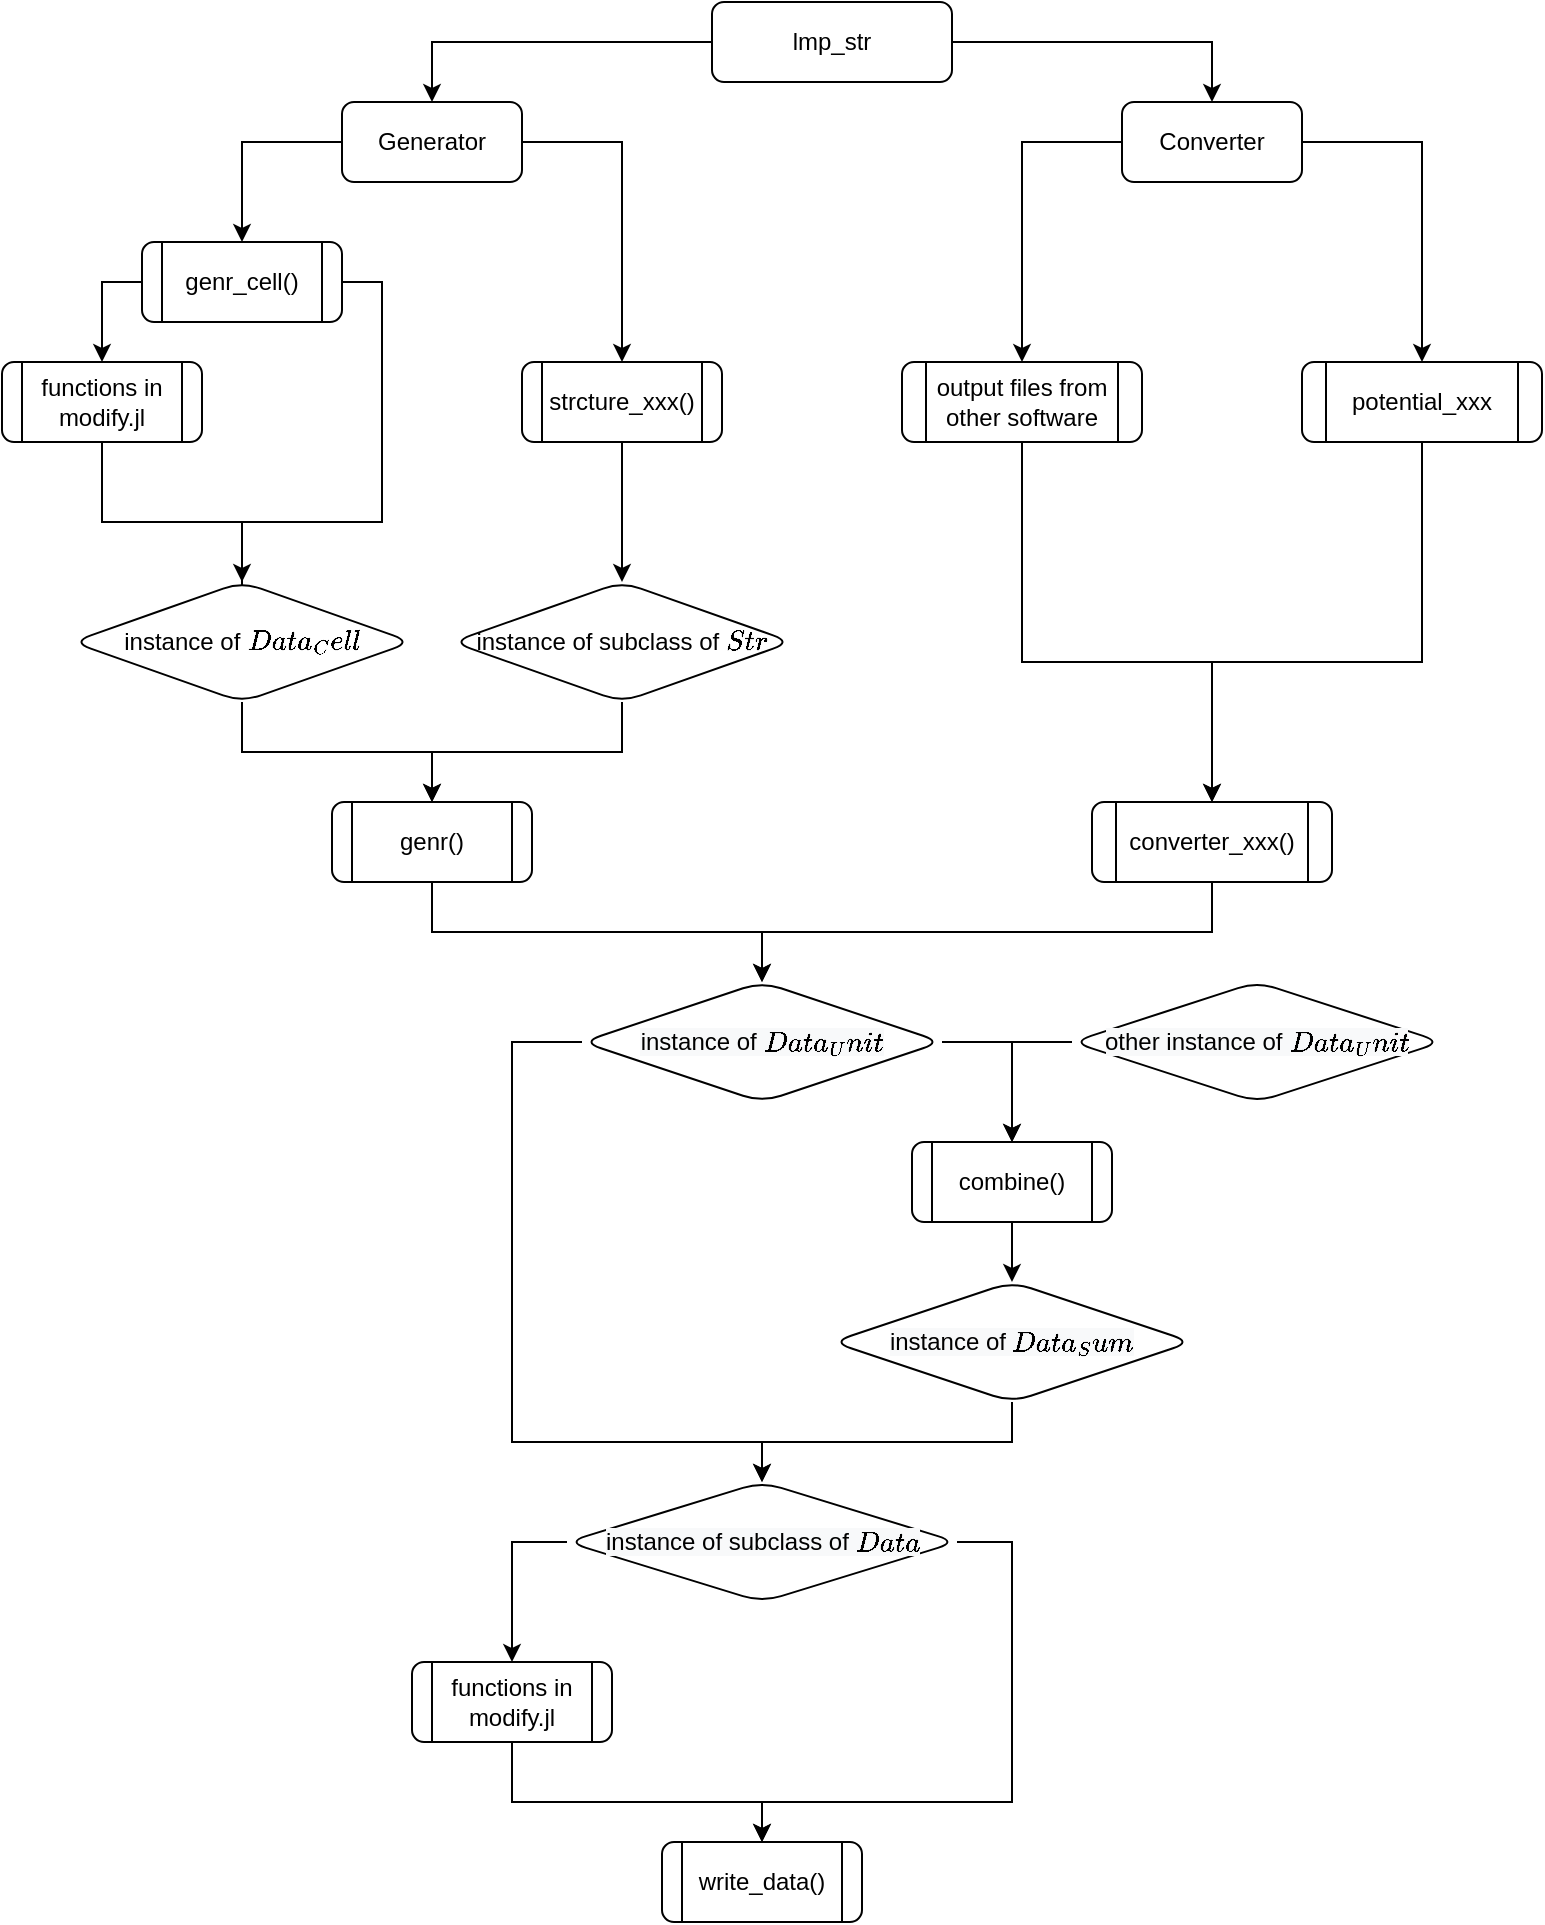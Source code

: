 <mxfile version="13.7.9" type="device"><diagram id="C5RBs43oDa-KdzZeNtuy" name="Page-1"><mxGraphModel dx="1106" dy="1003" grid="1" gridSize="10" guides="1" tooltips="1" connect="1" arrows="1" fold="1" page="1" pageScale="1" pageWidth="827" pageHeight="1169" math="0" shadow="0"><root><mxCell id="WIyWlLk6GJQsqaUBKTNV-0"/><mxCell id="WIyWlLk6GJQsqaUBKTNV-1" parent="WIyWlLk6GJQsqaUBKTNV-0"/><mxCell id="MdDMg5oCE5Io_1hxdG7t-3" style="edgeStyle=orthogonalEdgeStyle;rounded=0;orthogonalLoop=1;jettySize=auto;html=1;exitX=0;exitY=0.5;exitDx=0;exitDy=0;entryX=0.5;entryY=0;entryDx=0;entryDy=0;shadow=0;" parent="WIyWlLk6GJQsqaUBKTNV-1" source="WIyWlLk6GJQsqaUBKTNV-3" target="MdDMg5oCE5Io_1hxdG7t-15" edge="1"><mxGeometry relative="1" as="geometry"><mxPoint x="160" y="180" as="targetPoint"/></mxGeometry></mxCell><mxCell id="MdDMg5oCE5Io_1hxdG7t-29" style="edgeStyle=orthogonalEdgeStyle;rounded=0;orthogonalLoop=1;jettySize=auto;html=1;exitX=1;exitY=0.5;exitDx=0;exitDy=0;entryX=0.5;entryY=0;entryDx=0;entryDy=0;shadow=0;" parent="WIyWlLk6GJQsqaUBKTNV-1" source="WIyWlLk6GJQsqaUBKTNV-3" target="MdDMg5oCE5Io_1hxdG7t-28" edge="1"><mxGeometry relative="1" as="geometry"/></mxCell><mxCell id="WIyWlLk6GJQsqaUBKTNV-3" value="lmp_str" style="rounded=1;whiteSpace=wrap;html=1;fontSize=12;glass=0;strokeWidth=1;shadow=0;sketch=0;" parent="WIyWlLk6GJQsqaUBKTNV-1" vertex="1"><mxGeometry x="395" y="70" width="120" height="40" as="geometry"/></mxCell><mxCell id="MdDMg5oCE5Io_1hxdG7t-1" value="write_data()" style="shape=process;whiteSpace=wrap;html=1;backgroundOutline=1;shadow=0;rounded=1;" parent="WIyWlLk6GJQsqaUBKTNV-1" vertex="1"><mxGeometry x="370" y="990" width="100" height="40" as="geometry"/></mxCell><mxCell id="MdDMg5oCE5Io_1hxdG7t-18" style="edgeStyle=orthogonalEdgeStyle;rounded=0;orthogonalLoop=1;jettySize=auto;html=1;exitX=0;exitY=0.5;exitDx=0;exitDy=0;entryX=0.5;entryY=0;entryDx=0;entryDy=0;shadow=0;" parent="WIyWlLk6GJQsqaUBKTNV-1" source="MdDMg5oCE5Io_1hxdG7t-2" target="MdDMg5oCE5Io_1hxdG7t-7" edge="1"><mxGeometry relative="1" as="geometry"/></mxCell><mxCell id="MdDMg5oCE5Io_1hxdG7t-19" style="edgeStyle=orthogonalEdgeStyle;rounded=0;orthogonalLoop=1;jettySize=auto;html=1;exitX=1;exitY=0.5;exitDx=0;exitDy=0;entryX=0.5;entryY=0;entryDx=0;entryDy=0;shadow=0;" parent="WIyWlLk6GJQsqaUBKTNV-1" source="MdDMg5oCE5Io_1hxdG7t-2" target="MdDMg5oCE5Io_1hxdG7t-21" edge="1"><mxGeometry relative="1" as="geometry"><mxPoint x="230" y="360" as="targetPoint"/><Array as="points"><mxPoint x="230" y="210"/><mxPoint x="230" y="330"/><mxPoint x="160" y="330"/></Array></mxGeometry></mxCell><mxCell id="MdDMg5oCE5Io_1hxdG7t-2" value="genr_cell()" style="shape=process;whiteSpace=wrap;html=1;backgroundOutline=1;shadow=0;rounded=1;" parent="WIyWlLk6GJQsqaUBKTNV-1" vertex="1"><mxGeometry x="110" y="190" width="100" height="40" as="geometry"/></mxCell><mxCell id="MdDMg5oCE5Io_1hxdG7t-24" style="edgeStyle=orthogonalEdgeStyle;rounded=0;orthogonalLoop=1;jettySize=auto;html=1;exitX=0.5;exitY=1;exitDx=0;exitDy=0;entryX=0.5;entryY=0;entryDx=0;entryDy=0;shadow=0;" parent="WIyWlLk6GJQsqaUBKTNV-1" source="MdDMg5oCE5Io_1hxdG7t-4" target="MdDMg5oCE5Io_1hxdG7t-23" edge="1"><mxGeometry relative="1" as="geometry"/></mxCell><mxCell id="MdDMg5oCE5Io_1hxdG7t-4" value="strcture_xxx()" style="shape=process;whiteSpace=wrap;html=1;backgroundOutline=1;shadow=0;rounded=1;" parent="WIyWlLk6GJQsqaUBKTNV-1" vertex="1"><mxGeometry x="300" y="250" width="100" height="40" as="geometry"/></mxCell><mxCell id="MdDMg5oCE5Io_1hxdG7t-22" style="edgeStyle=orthogonalEdgeStyle;rounded=0;orthogonalLoop=1;jettySize=auto;html=1;exitX=0.5;exitY=1;exitDx=0;exitDy=0;shadow=0;" parent="WIyWlLk6GJQsqaUBKTNV-1" source="MdDMg5oCE5Io_1hxdG7t-7" edge="1"><mxGeometry relative="1" as="geometry"><mxPoint x="160" y="390" as="targetPoint"/><Array as="points"><mxPoint x="90" y="330"/><mxPoint x="160" y="330"/></Array></mxGeometry></mxCell><mxCell id="MdDMg5oCE5Io_1hxdG7t-7" value="functions in modify.jl" style="shape=process;whiteSpace=wrap;html=1;backgroundOutline=1;shadow=0;rounded=1;" parent="WIyWlLk6GJQsqaUBKTNV-1" vertex="1"><mxGeometry x="40" y="250" width="100" height="40" as="geometry"/></mxCell><mxCell id="MdDMg5oCE5Io_1hxdG7t-47" style="edgeStyle=orthogonalEdgeStyle;rounded=0;orthogonalLoop=1;jettySize=auto;html=1;exitX=1;exitY=0.5;exitDx=0;exitDy=0;entryX=0.5;entryY=0;entryDx=0;entryDy=0;shadow=0;" parent="WIyWlLk6GJQsqaUBKTNV-1" source="MdDMg5oCE5Io_1hxdG7t-13" target="MdDMg5oCE5Io_1hxdG7t-46" edge="1"><mxGeometry relative="1" as="geometry"/></mxCell><mxCell id="MdDMg5oCE5Io_1hxdG7t-52" style="edgeStyle=orthogonalEdgeStyle;rounded=0;orthogonalLoop=1;jettySize=auto;html=1;exitX=0;exitY=0.5;exitDx=0;exitDy=0;shadow=0;" parent="WIyWlLk6GJQsqaUBKTNV-1" source="MdDMg5oCE5Io_1hxdG7t-13" target="MdDMg5oCE5Io_1hxdG7t-51" edge="1"><mxGeometry relative="1" as="geometry"><Array as="points"><mxPoint x="295" y="590"/><mxPoint x="295" y="790"/><mxPoint x="420" y="790"/></Array></mxGeometry></mxCell><mxCell id="MdDMg5oCE5Io_1hxdG7t-13" value="&lt;span style=&quot;color: rgb(0 , 0 , 0) ; font-family: &amp;#34;helvetica&amp;#34; ; font-size: 12px ; font-style: normal ; font-weight: 400 ; letter-spacing: normal ; text-align: center ; text-indent: 0px ; text-transform: none ; word-spacing: 0px ; background-color: rgb(248 , 249 , 250) ; display: inline ; float: none&quot;&gt;instance of `Data_Unit`&lt;/span&gt;" style="rhombus;whiteSpace=wrap;html=1;rounded=1;sketch=0;shadow=0;" parent="WIyWlLk6GJQsqaUBKTNV-1" vertex="1"><mxGeometry x="330" y="560" width="180" height="60" as="geometry"/></mxCell><mxCell id="MdDMg5oCE5Io_1hxdG7t-16" style="edgeStyle=orthogonalEdgeStyle;rounded=0;orthogonalLoop=1;jettySize=auto;html=1;exitX=0;exitY=0.5;exitDx=0;exitDy=0;entryX=0.5;entryY=0;entryDx=0;entryDy=0;shadow=0;" parent="WIyWlLk6GJQsqaUBKTNV-1" source="MdDMg5oCE5Io_1hxdG7t-15" target="MdDMg5oCE5Io_1hxdG7t-2" edge="1"><mxGeometry relative="1" as="geometry"/></mxCell><mxCell id="MdDMg5oCE5Io_1hxdG7t-17" style="edgeStyle=orthogonalEdgeStyle;rounded=0;orthogonalLoop=1;jettySize=auto;html=1;exitX=1;exitY=0.5;exitDx=0;exitDy=0;entryX=0.5;entryY=0;entryDx=0;entryDy=0;shadow=0;" parent="WIyWlLk6GJQsqaUBKTNV-1" source="MdDMg5oCE5Io_1hxdG7t-15" target="MdDMg5oCE5Io_1hxdG7t-4" edge="1"><mxGeometry relative="1" as="geometry"/></mxCell><mxCell id="MdDMg5oCE5Io_1hxdG7t-15" value="Generator" style="rounded=1;whiteSpace=wrap;html=1;sketch=0;shadow=0;" parent="WIyWlLk6GJQsqaUBKTNV-1" vertex="1"><mxGeometry x="210" y="120" width="90" height="40" as="geometry"/></mxCell><mxCell id="MdDMg5oCE5Io_1hxdG7t-26" style="edgeStyle=orthogonalEdgeStyle;rounded=0;orthogonalLoop=1;jettySize=auto;html=1;exitX=0.5;exitY=1;exitDx=0;exitDy=0;entryX=0.5;entryY=0;entryDx=0;entryDy=0;shadow=0;" parent="WIyWlLk6GJQsqaUBKTNV-1" source="MdDMg5oCE5Io_1hxdG7t-21" target="MdDMg5oCE5Io_1hxdG7t-25" edge="1"><mxGeometry relative="1" as="geometry"/></mxCell><mxCell id="MdDMg5oCE5Io_1hxdG7t-21" value="instance of `Data_Cell`" style="rhombus;whiteSpace=wrap;html=1;rounded=1;sketch=0;shadow=0;" parent="WIyWlLk6GJQsqaUBKTNV-1" vertex="1"><mxGeometry x="75" y="360" width="170" height="60" as="geometry"/></mxCell><mxCell id="MdDMg5oCE5Io_1hxdG7t-27" style="edgeStyle=orthogonalEdgeStyle;rounded=0;orthogonalLoop=1;jettySize=auto;html=1;exitX=0.5;exitY=1;exitDx=0;exitDy=0;shadow=0;" parent="WIyWlLk6GJQsqaUBKTNV-1" source="MdDMg5oCE5Io_1hxdG7t-23" target="MdDMg5oCE5Io_1hxdG7t-25" edge="1"><mxGeometry relative="1" as="geometry"/></mxCell><mxCell id="MdDMg5oCE5Io_1hxdG7t-23" value="instance of subclass of `Str`" style="rhombus;whiteSpace=wrap;html=1;rounded=1;sketch=0;shadow=0;" parent="WIyWlLk6GJQsqaUBKTNV-1" vertex="1"><mxGeometry x="265" y="360" width="170" height="60" as="geometry"/></mxCell><mxCell id="MdDMg5oCE5Io_1hxdG7t-35" style="edgeStyle=orthogonalEdgeStyle;rounded=0;orthogonalLoop=1;jettySize=auto;html=1;exitX=0.5;exitY=1;exitDx=0;exitDy=0;shadow=0;" parent="WIyWlLk6GJQsqaUBKTNV-1" source="MdDMg5oCE5Io_1hxdG7t-25" target="MdDMg5oCE5Io_1hxdG7t-13" edge="1"><mxGeometry relative="1" as="geometry"/></mxCell><mxCell id="MdDMg5oCE5Io_1hxdG7t-25" value="genr()" style="shape=process;whiteSpace=wrap;html=1;backgroundOutline=1;rounded=1;sketch=0;shadow=0;" parent="WIyWlLk6GJQsqaUBKTNV-1" vertex="1"><mxGeometry x="205" y="470" width="100" height="40" as="geometry"/></mxCell><mxCell id="MdDMg5oCE5Io_1hxdG7t-38" style="edgeStyle=orthogonalEdgeStyle;rounded=0;orthogonalLoop=1;jettySize=auto;html=1;exitX=0;exitY=0.5;exitDx=0;exitDy=0;entryX=0.5;entryY=0;entryDx=0;entryDy=0;shadow=0;" parent="WIyWlLk6GJQsqaUBKTNV-1" source="MdDMg5oCE5Io_1hxdG7t-28" target="MdDMg5oCE5Io_1hxdG7t-36" edge="1"><mxGeometry relative="1" as="geometry"/></mxCell><mxCell id="MdDMg5oCE5Io_1hxdG7t-39" style="edgeStyle=orthogonalEdgeStyle;rounded=0;orthogonalLoop=1;jettySize=auto;html=1;exitX=1;exitY=0.5;exitDx=0;exitDy=0;shadow=0;" parent="WIyWlLk6GJQsqaUBKTNV-1" source="MdDMg5oCE5Io_1hxdG7t-28" target="MdDMg5oCE5Io_1hxdG7t-37" edge="1"><mxGeometry relative="1" as="geometry"/></mxCell><mxCell id="MdDMg5oCE5Io_1hxdG7t-28" value="Converter" style="rounded=1;whiteSpace=wrap;html=1;sketch=0;shadow=0;" parent="WIyWlLk6GJQsqaUBKTNV-1" vertex="1"><mxGeometry x="600" y="120" width="90" height="40" as="geometry"/></mxCell><mxCell id="MdDMg5oCE5Io_1hxdG7t-57" style="edgeStyle=orthogonalEdgeStyle;rounded=0;orthogonalLoop=1;jettySize=auto;html=1;exitX=0.5;exitY=1;exitDx=0;exitDy=0;shadow=0;" parent="WIyWlLk6GJQsqaUBKTNV-1" source="MdDMg5oCE5Io_1hxdG7t-30" target="MdDMg5oCE5Io_1hxdG7t-1" edge="1"><mxGeometry relative="1" as="geometry"><Array as="points"><mxPoint x="295" y="970"/><mxPoint x="420" y="970"/></Array></mxGeometry></mxCell><mxCell id="MdDMg5oCE5Io_1hxdG7t-30" value="functions in modify.jl" style="shape=process;whiteSpace=wrap;html=1;backgroundOutline=1;rounded=1;sketch=0;gradientColor=none;shadow=0;" parent="WIyWlLk6GJQsqaUBKTNV-1" vertex="1"><mxGeometry x="245" y="900" width="100" height="40" as="geometry"/></mxCell><mxCell id="MdDMg5oCE5Io_1hxdG7t-42" style="edgeStyle=orthogonalEdgeStyle;rounded=0;orthogonalLoop=1;jettySize=auto;html=1;exitX=0.5;exitY=1;exitDx=0;exitDy=0;entryX=0.5;entryY=0;entryDx=0;entryDy=0;shadow=0;" parent="WIyWlLk6GJQsqaUBKTNV-1" source="MdDMg5oCE5Io_1hxdG7t-36" target="MdDMg5oCE5Io_1hxdG7t-41" edge="1"><mxGeometry relative="1" as="geometry"><Array as="points"><mxPoint x="550" y="400"/><mxPoint x="645" y="400"/></Array></mxGeometry></mxCell><mxCell id="MdDMg5oCE5Io_1hxdG7t-36" value="output files from other software" style="shape=process;whiteSpace=wrap;html=1;backgroundOutline=1;rounded=1;sketch=0;gradientColor=none;shadow=0;" parent="WIyWlLk6GJQsqaUBKTNV-1" vertex="1"><mxGeometry x="490" y="250" width="120" height="40" as="geometry"/></mxCell><mxCell id="MdDMg5oCE5Io_1hxdG7t-43" style="edgeStyle=orthogonalEdgeStyle;rounded=0;orthogonalLoop=1;jettySize=auto;html=1;exitX=0.5;exitY=1;exitDx=0;exitDy=0;shadow=0;" parent="WIyWlLk6GJQsqaUBKTNV-1" source="MdDMg5oCE5Io_1hxdG7t-37" target="MdDMg5oCE5Io_1hxdG7t-41" edge="1"><mxGeometry relative="1" as="geometry"><Array as="points"><mxPoint x="750" y="400"/><mxPoint x="645" y="400"/></Array></mxGeometry></mxCell><mxCell id="MdDMg5oCE5Io_1hxdG7t-37" value="potential_xxx" style="shape=process;whiteSpace=wrap;html=1;backgroundOutline=1;rounded=1;sketch=0;gradientColor=none;shadow=0;" parent="WIyWlLk6GJQsqaUBKTNV-1" vertex="1"><mxGeometry x="690" y="250" width="120" height="40" as="geometry"/></mxCell><mxCell id="MdDMg5oCE5Io_1hxdG7t-44" style="edgeStyle=orthogonalEdgeStyle;rounded=0;orthogonalLoop=1;jettySize=auto;html=1;exitX=0.5;exitY=1;exitDx=0;exitDy=0;entryX=0.5;entryY=0;entryDx=0;entryDy=0;shadow=0;" parent="WIyWlLk6GJQsqaUBKTNV-1" source="MdDMg5oCE5Io_1hxdG7t-41" target="MdDMg5oCE5Io_1hxdG7t-13" edge="1"><mxGeometry relative="1" as="geometry"/></mxCell><mxCell id="MdDMg5oCE5Io_1hxdG7t-41" value="converter_xxx()" style="shape=process;whiteSpace=wrap;html=1;backgroundOutline=1;rounded=1;sketch=0;gradientColor=none;shadow=0;" parent="WIyWlLk6GJQsqaUBKTNV-1" vertex="1"><mxGeometry x="585" y="470" width="120" height="40" as="geometry"/></mxCell><mxCell id="MdDMg5oCE5Io_1hxdG7t-48" style="edgeStyle=orthogonalEdgeStyle;rounded=0;orthogonalLoop=1;jettySize=auto;html=1;exitX=0;exitY=0.5;exitDx=0;exitDy=0;entryX=0.5;entryY=0;entryDx=0;entryDy=0;shadow=0;" parent="WIyWlLk6GJQsqaUBKTNV-1" source="MdDMg5oCE5Io_1hxdG7t-45" target="MdDMg5oCE5Io_1hxdG7t-46" edge="1"><mxGeometry relative="1" as="geometry"/></mxCell><mxCell id="MdDMg5oCE5Io_1hxdG7t-45" value="&lt;span style=&quot;color: rgb(0 , 0 , 0) ; font-family: &amp;#34;helvetica&amp;#34; ; font-size: 12px ; font-style: normal ; font-weight: 400 ; letter-spacing: normal ; text-align: center ; text-indent: 0px ; text-transform: none ; word-spacing: 0px ; background-color: rgb(248 , 249 , 250) ; display: inline ; float: none&quot;&gt;other instance of `Data_Unit`&lt;/span&gt;" style="rhombus;whiteSpace=wrap;html=1;rounded=1;sketch=0;shadow=0;" parent="WIyWlLk6GJQsqaUBKTNV-1" vertex="1"><mxGeometry x="575" y="560" width="185" height="60" as="geometry"/></mxCell><mxCell id="MdDMg5oCE5Io_1hxdG7t-50" style="edgeStyle=orthogonalEdgeStyle;rounded=0;orthogonalLoop=1;jettySize=auto;html=1;exitX=0.5;exitY=1;exitDx=0;exitDy=0;entryX=0.5;entryY=0;entryDx=0;entryDy=0;shadow=0;" parent="WIyWlLk6GJQsqaUBKTNV-1" source="MdDMg5oCE5Io_1hxdG7t-46" target="MdDMg5oCE5Io_1hxdG7t-49" edge="1"><mxGeometry relative="1" as="geometry"/></mxCell><mxCell id="MdDMg5oCE5Io_1hxdG7t-46" value="combine()" style="shape=process;whiteSpace=wrap;html=1;backgroundOutline=1;rounded=1;sketch=0;gradientColor=none;shadow=0;" parent="WIyWlLk6GJQsqaUBKTNV-1" vertex="1"><mxGeometry x="495" y="640" width="100" height="40" as="geometry"/></mxCell><mxCell id="MdDMg5oCE5Io_1hxdG7t-53" style="edgeStyle=orthogonalEdgeStyle;rounded=0;orthogonalLoop=1;jettySize=auto;html=1;exitX=0.5;exitY=1;exitDx=0;exitDy=0;shadow=0;" parent="WIyWlLk6GJQsqaUBKTNV-1" source="MdDMg5oCE5Io_1hxdG7t-49" target="MdDMg5oCE5Io_1hxdG7t-51" edge="1"><mxGeometry relative="1" as="geometry"/></mxCell><mxCell id="MdDMg5oCE5Io_1hxdG7t-49" value="&lt;span style=&quot;color: rgb(0 , 0 , 0) ; font-family: &amp;#34;helvetica&amp;#34; ; font-size: 12px ; font-style: normal ; font-weight: 400 ; letter-spacing: normal ; text-align: center ; text-indent: 0px ; text-transform: none ; word-spacing: 0px ; background-color: rgb(248 , 249 , 250) ; display: inline ; float: none&quot;&gt;instance of `Data_Sum`&lt;/span&gt;" style="rhombus;whiteSpace=wrap;html=1;rounded=1;sketch=0;shadow=0;" parent="WIyWlLk6GJQsqaUBKTNV-1" vertex="1"><mxGeometry x="455" y="710" width="180" height="60" as="geometry"/></mxCell><mxCell id="MdDMg5oCE5Io_1hxdG7t-54" style="edgeStyle=orthogonalEdgeStyle;rounded=0;orthogonalLoop=1;jettySize=auto;html=1;exitX=0;exitY=0.5;exitDx=0;exitDy=0;entryX=0.5;entryY=0;entryDx=0;entryDy=0;shadow=0;" parent="WIyWlLk6GJQsqaUBKTNV-1" source="MdDMg5oCE5Io_1hxdG7t-51" target="MdDMg5oCE5Io_1hxdG7t-30" edge="1"><mxGeometry relative="1" as="geometry"/></mxCell><mxCell id="MdDMg5oCE5Io_1hxdG7t-58" style="edgeStyle=orthogonalEdgeStyle;rounded=0;orthogonalLoop=1;jettySize=auto;html=1;exitX=1;exitY=0.5;exitDx=0;exitDy=0;entryX=0.5;entryY=0;entryDx=0;entryDy=0;shadow=0;" parent="WIyWlLk6GJQsqaUBKTNV-1" source="MdDMg5oCE5Io_1hxdG7t-51" target="MdDMg5oCE5Io_1hxdG7t-1" edge="1"><mxGeometry relative="1" as="geometry"><Array as="points"><mxPoint x="545" y="840"/><mxPoint x="545" y="970"/><mxPoint x="420" y="970"/></Array></mxGeometry></mxCell><mxCell id="MdDMg5oCE5Io_1hxdG7t-51" value="&lt;span style=&quot;color: rgb(0 , 0 , 0) ; font-family: &amp;#34;helvetica&amp;#34; ; font-size: 12px ; font-style: normal ; font-weight: 400 ; letter-spacing: normal ; text-align: center ; text-indent: 0px ; text-transform: none ; word-spacing: 0px ; background-color: rgb(248 , 249 , 250) ; display: inline ; float: none&quot;&gt;instance of subclass of `Data`&lt;/span&gt;" style="rhombus;whiteSpace=wrap;html=1;rounded=1;sketch=0;shadow=0;" parent="WIyWlLk6GJQsqaUBKTNV-1" vertex="1"><mxGeometry x="322.5" y="810" width="195" height="60" as="geometry"/></mxCell></root></mxGraphModel></diagram></mxfile>